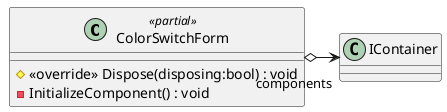 @startuml
class ColorSwitchForm <<partial>> {
    # <<override>> Dispose(disposing:bool) : void
    - InitializeComponent() : void
}
ColorSwitchForm o-> "components" IContainer
@enduml
